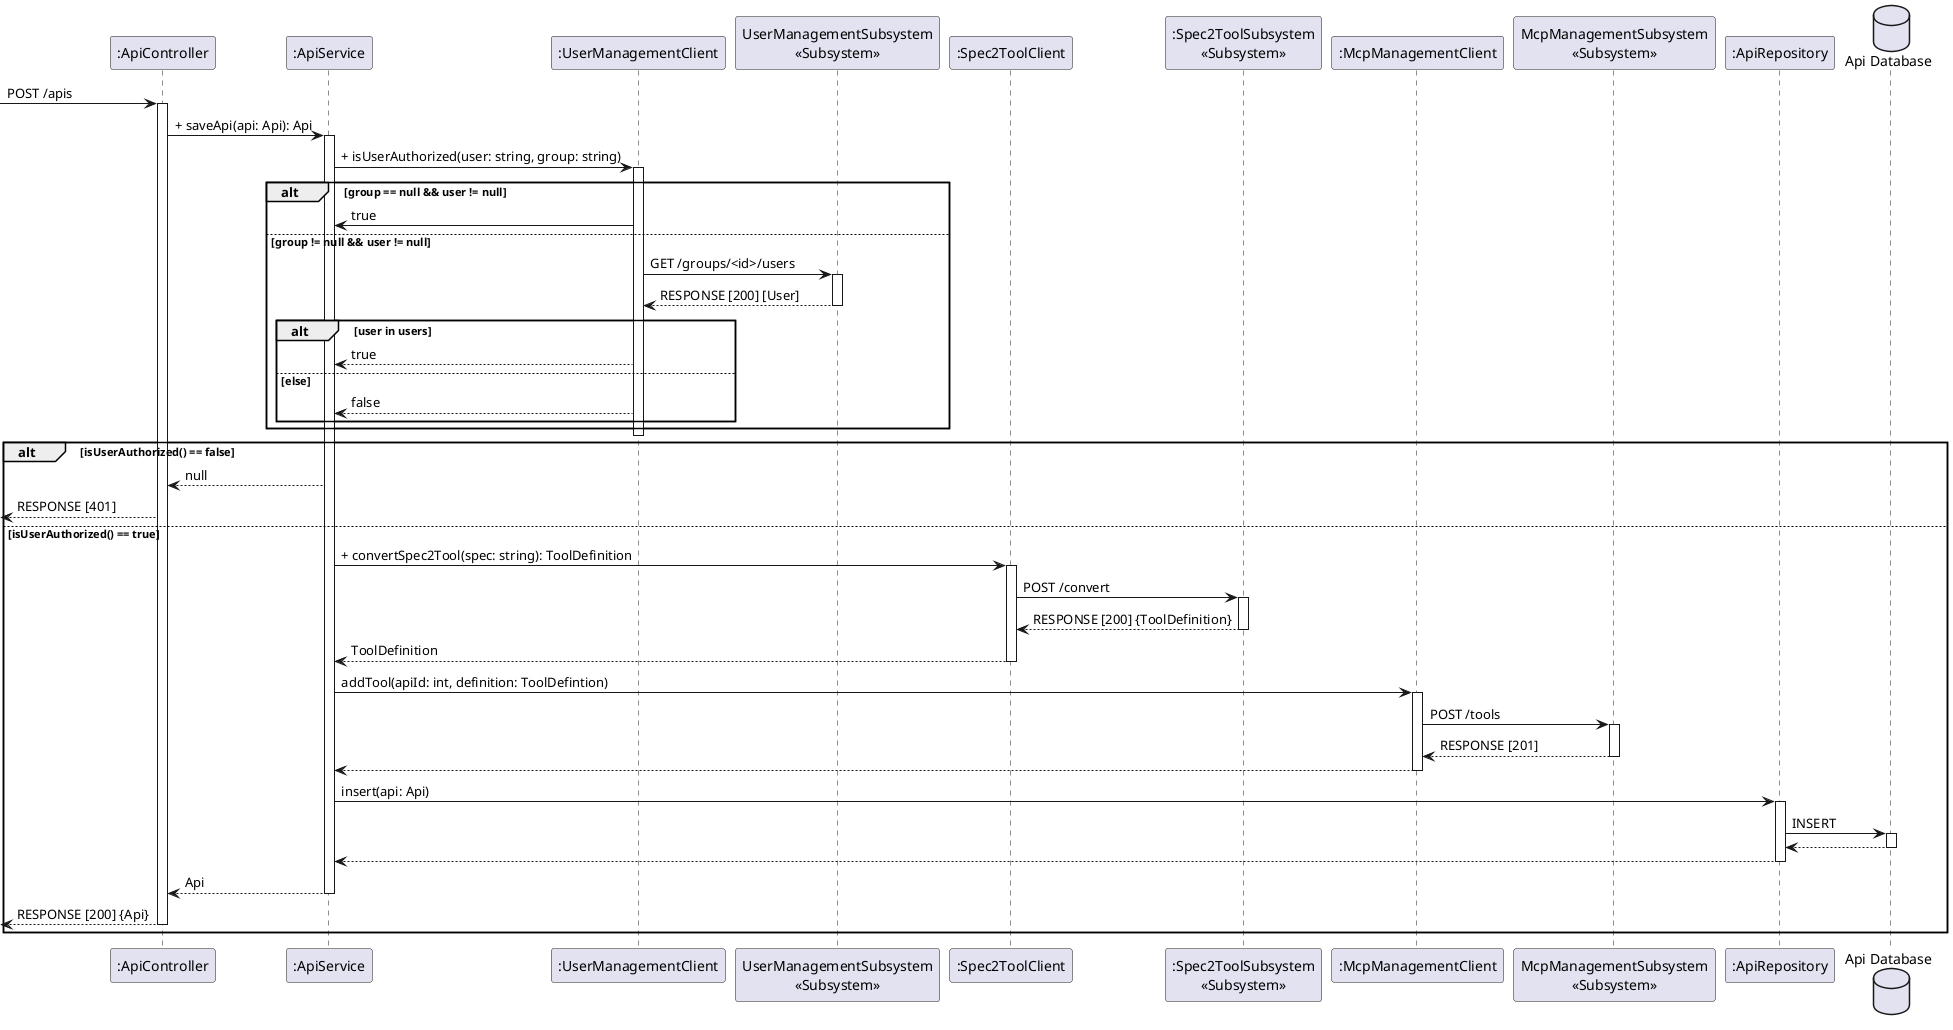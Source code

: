 @startuml
participant api_controller as ":ApiController"
participant api_service as ":ApiService"
participant user_management_client as ":UserManagementClient"
participant user_management_subsystem as "UserManagementSubsystem\n«Subsystem»"
participant spec2tool_client as ":Spec2ToolClient"
participant spec2tool_subsystem as ":Spec2ToolSubsystem\n«Subsystem»"
participant mcp_management_client as ":McpManagementClient"
participant mcp_management_subsystem as "McpManagementSubsystem\n«Subsystem»"
participant api_repository as ":ApiRepository"
database api_database as "Api Database"

-> api_controller: POST /apis
activate api_controller
api_controller -> api_service : + saveApi(api: Api): Api
activate api_service
api_service -> user_management_client: + isUserAuthorized(user: string, group: string)
activate user_management_client

alt group == null && user != null
    user_management_client -> api_service : true
else group != null && user != null
    user_management_client -> user_management_subsystem : GET /groups/<id>/users
    activate user_management_subsystem
    user_management_client <-- user_management_subsystem : RESPONSE [200] [User]
    deactivate user_management_subsystem
    alt user in users
        api_service <-- user_management_client : true
    else else
        api_service <-- user_management_client : false
    end
end
deactivate user_management_client

alt isUserAuthorized() == false
    api_controller <-- api_service : null
    <-- api_controller : RESPONSE [401]
else isUserAuthorized() == true
    api_service -> spec2tool_client : + convertSpec2Tool(spec: string): ToolDefinition
    activate spec2tool_client
    spec2tool_client -> spec2tool_subsystem : POST /convert
    activate spec2tool_subsystem
    spec2tool_client <-- spec2tool_subsystem : RESPONSE [200] {ToolDefinition}
    deactivate spec2tool_subsystem
    api_service <-- spec2tool_client : ToolDefinition
    deactivate spec2tool_client

    api_service -> mcp_management_client : addTool(apiId: int, definition: ToolDefintion)
    activate mcp_management_client
    mcp_management_client -> mcp_management_subsystem : POST /tools
    activate mcp_management_subsystem
    mcp_management_client <-- mcp_management_subsystem : RESPONSE [201]
    deactivate mcp_management_subsystem
    api_service <-- mcp_management_client
    deactivate mcp_management_client

    api_service -> api_repository : insert(api: Api)
    activate api_repository
    api_repository -> api_database : INSERT
    activate api_database
    api_repository <-- api_database
    deactivate api_database
    api_service <-- api_repository
    deactivate api_repository
    api_controller <-- api_service : Api
    deactivate api_service
    <-- api_controller : RESPONSE [200] {Api}
    deactivate api_controller
end

@enduml
